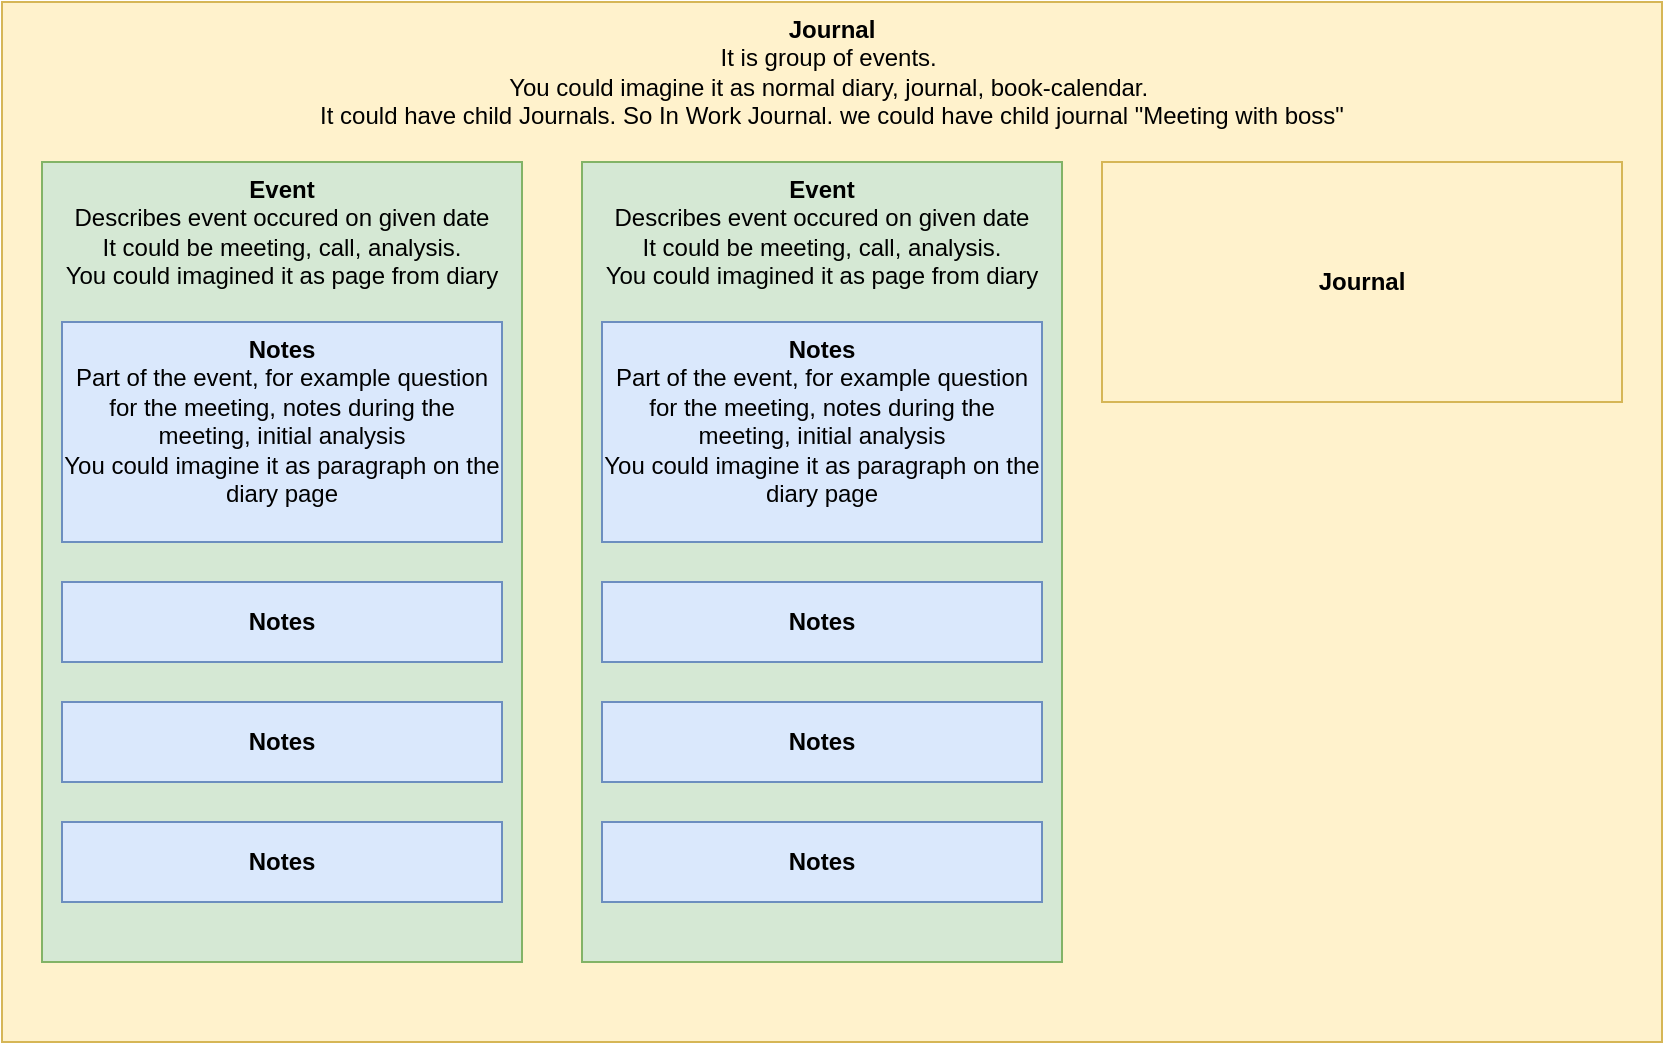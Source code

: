 <mxfile version="16.5.1" type="device"><diagram id="sthrQK9GyhzWYyyfxZBs" name="Page-1"><mxGraphModel dx="1102" dy="1025" grid="1" gridSize="10" guides="1" tooltips="1" connect="1" arrows="1" fold="1" page="1" pageScale="1" pageWidth="850" pageHeight="1100" math="0" shadow="0"><root><mxCell id="0"/><mxCell id="1" parent="0"/><mxCell id="VyhwnHzZKpVAJyUq0zRE-1" value="&lt;b&gt;Journal&lt;/b&gt;&lt;br&gt;It is group of events.&amp;nbsp;&lt;br&gt;You could imagine it as normal diary, journal, book-calendar.&amp;nbsp;&lt;br&gt;It could have child Journals. So In Work Journal. we could have child journal &quot;Meeting with boss&quot;" style="rounded=0;whiteSpace=wrap;html=1;verticalAlign=top;fillColor=#fff2cc;strokeColor=#d6b656;" vertex="1" parent="1"><mxGeometry x="190" y="260" width="830" height="520" as="geometry"/></mxCell><mxCell id="VyhwnHzZKpVAJyUq0zRE-2" value="&lt;b&gt;Event&lt;/b&gt;&lt;br&gt;Describes event occured on given date&lt;br&gt;It could be meeting, call, analysis. &lt;br&gt;You could imagined it as page from diary" style="rounded=0;whiteSpace=wrap;html=1;verticalAlign=top;fillColor=#d5e8d4;strokeColor=#82b366;" vertex="1" parent="1"><mxGeometry x="210" y="340" width="240" height="400" as="geometry"/></mxCell><mxCell id="VyhwnHzZKpVAJyUq0zRE-4" value="&lt;b&gt;Notes&lt;/b&gt;" style="rounded=0;whiteSpace=wrap;html=1;fillColor=#dae8fc;strokeColor=#6c8ebf;" vertex="1" parent="1"><mxGeometry x="220" y="610" width="220" height="40" as="geometry"/></mxCell><mxCell id="VyhwnHzZKpVAJyUq0zRE-7" value="&lt;b&gt;Notes&lt;/b&gt;&lt;br&gt;Part of the event, for example question for the meeting, notes during the meeting, initial analysis&lt;br&gt;You could imagine it as paragraph on the diary page" style="rounded=0;whiteSpace=wrap;html=1;verticalAlign=top;fillColor=#dae8fc;strokeColor=#6c8ebf;" vertex="1" parent="1"><mxGeometry x="220" y="420" width="220" height="110" as="geometry"/></mxCell><mxCell id="VyhwnHzZKpVAJyUq0zRE-8" value="&lt;b&gt;Notes&lt;/b&gt;" style="rounded=0;whiteSpace=wrap;html=1;fillColor=#dae8fc;strokeColor=#6c8ebf;" vertex="1" parent="1"><mxGeometry x="220" y="550" width="220" height="40" as="geometry"/></mxCell><mxCell id="VyhwnHzZKpVAJyUq0zRE-9" value="&lt;b&gt;Notes&lt;/b&gt;" style="rounded=0;whiteSpace=wrap;html=1;fillColor=#dae8fc;strokeColor=#6c8ebf;" vertex="1" parent="1"><mxGeometry x="220" y="670" width="220" height="40" as="geometry"/></mxCell><mxCell id="VyhwnHzZKpVAJyUq0zRE-10" value="&lt;b&gt;Event&lt;br&gt;&lt;/b&gt;Describes event occured on given date&lt;br&gt;It could be meeting, call, analysis. &lt;br&gt;You could imagined it as page from diary" style="rounded=0;whiteSpace=wrap;html=1;verticalAlign=top;fillColor=#d5e8d4;strokeColor=#82b366;" vertex="1" parent="1"><mxGeometry x="480" y="340" width="240" height="400" as="geometry"/></mxCell><mxCell id="VyhwnHzZKpVAJyUq0zRE-11" value="&lt;b&gt;Notes&lt;/b&gt;" style="rounded=0;whiteSpace=wrap;html=1;fillColor=#dae8fc;strokeColor=#6c8ebf;" vertex="1" parent="1"><mxGeometry x="490" y="610" width="220" height="40" as="geometry"/></mxCell><mxCell id="VyhwnHzZKpVAJyUq0zRE-12" value="&lt;b&gt;Notes&lt;br&gt;&lt;/b&gt;Part of the event, for example question for the meeting, notes during the meeting, initial analysis&lt;br&gt;You could imagine it as paragraph on the diary page" style="rounded=0;whiteSpace=wrap;html=1;verticalAlign=top;fillColor=#dae8fc;strokeColor=#6c8ebf;" vertex="1" parent="1"><mxGeometry x="490" y="420" width="220" height="110" as="geometry"/></mxCell><mxCell id="VyhwnHzZKpVAJyUq0zRE-13" value="&lt;b&gt;Notes&lt;/b&gt;" style="rounded=0;whiteSpace=wrap;html=1;fillColor=#dae8fc;strokeColor=#6c8ebf;" vertex="1" parent="1"><mxGeometry x="490" y="550" width="220" height="40" as="geometry"/></mxCell><mxCell id="VyhwnHzZKpVAJyUq0zRE-14" value="&lt;b&gt;Notes&lt;/b&gt;" style="rounded=0;whiteSpace=wrap;html=1;fillColor=#dae8fc;strokeColor=#6c8ebf;" vertex="1" parent="1"><mxGeometry x="490" y="670" width="220" height="40" as="geometry"/></mxCell><mxCell id="VyhwnHzZKpVAJyUq0zRE-15" value="&lt;b&gt;Journal&lt;/b&gt;" style="rounded=0;whiteSpace=wrap;html=1;fillColor=#fff2cc;strokeColor=#d6b656;" vertex="1" parent="1"><mxGeometry x="740" y="340" width="260" height="120" as="geometry"/></mxCell></root></mxGraphModel></diagram></mxfile>